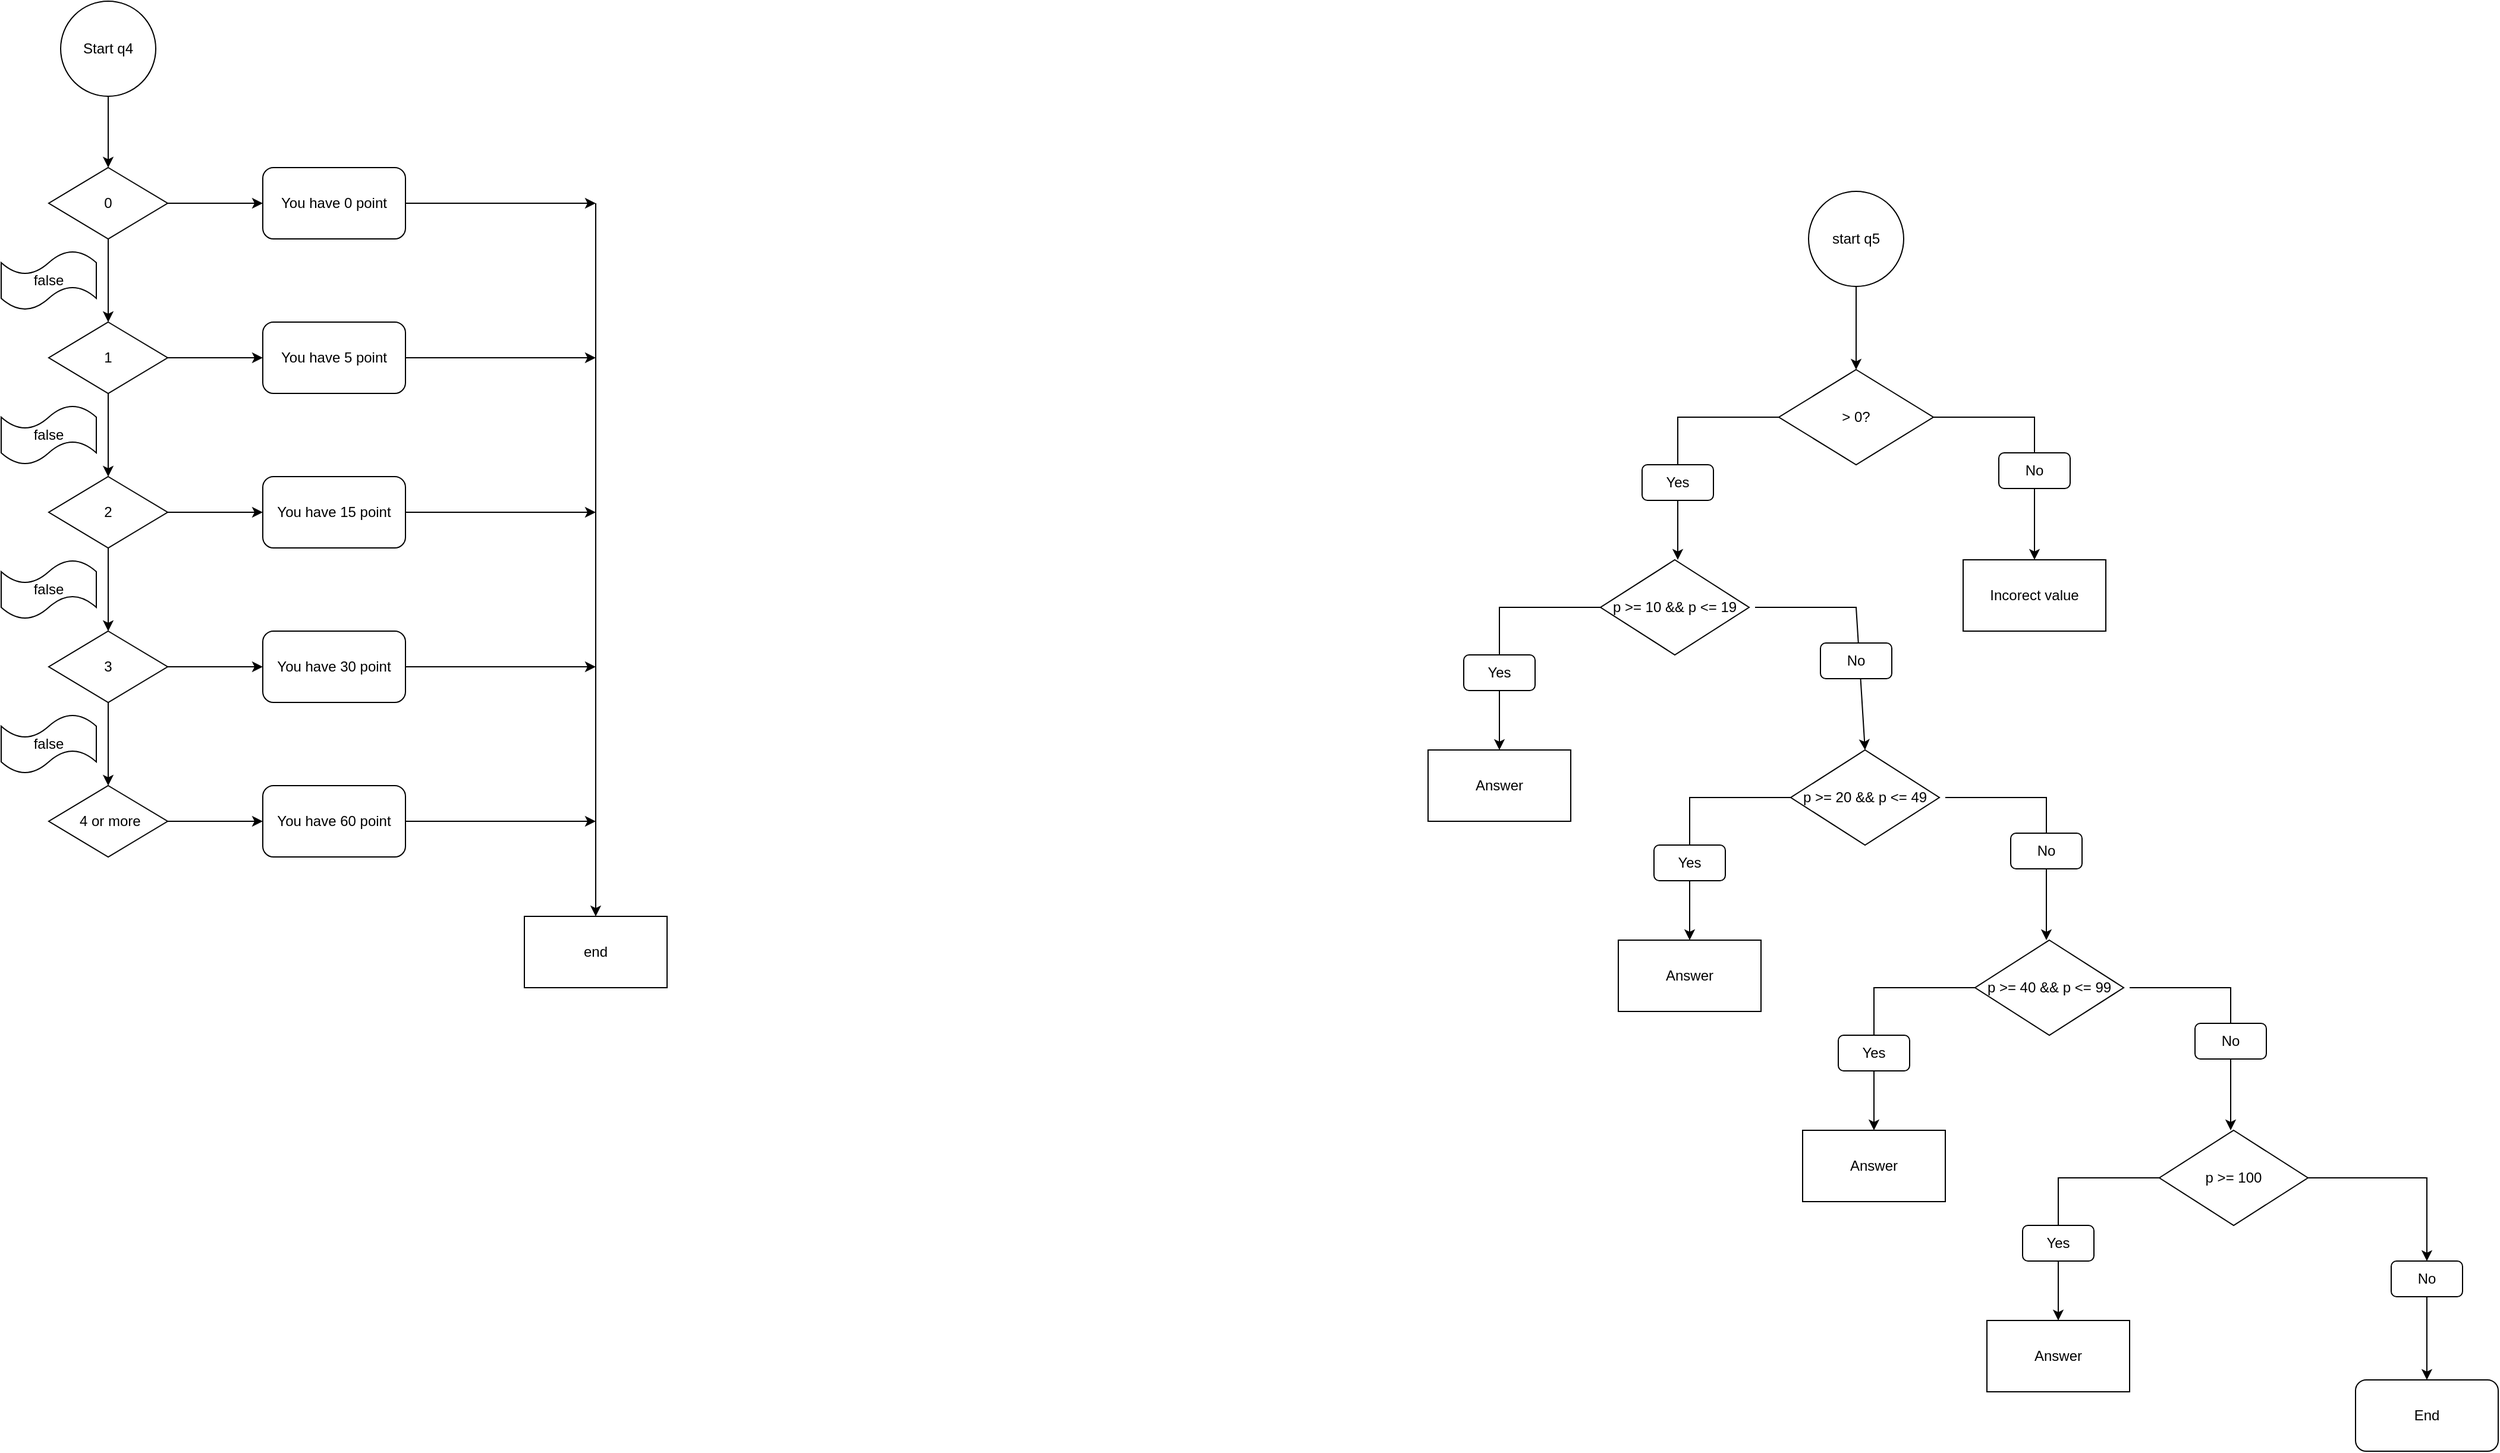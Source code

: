 <mxfile version="20.8.22" type="device"><diagram name="Страница 1" id="0UpP3VttshMKVUnez_AD"><mxGraphModel dx="3000" dy="1546" grid="1" gridSize="10" guides="1" tooltips="1" connect="1" arrows="1" fold="1" page="1" pageScale="1" pageWidth="827" pageHeight="1169" math="0" shadow="0"><root><mxCell id="0"/><mxCell id="1" parent="0"/><mxCell id="zE6ul0pNgYJPUDKxl8gY-1" value="Start q4" style="ellipse;whiteSpace=wrap;html=1;" vertex="1" parent="1"><mxGeometry x="310" y="110" width="80" height="80" as="geometry"/></mxCell><mxCell id="zE6ul0pNgYJPUDKxl8gY-2" value="" style="endArrow=classic;html=1;rounded=0;" edge="1" parent="1"><mxGeometry width="50" height="50" relative="1" as="geometry"><mxPoint x="350" y="190" as="sourcePoint"/><mxPoint x="350" y="250" as="targetPoint"/></mxGeometry></mxCell><mxCell id="zE6ul0pNgYJPUDKxl8gY-3" value="0" style="rhombus;whiteSpace=wrap;html=1;" vertex="1" parent="1"><mxGeometry x="300" y="250" width="100" height="60" as="geometry"/></mxCell><mxCell id="zE6ul0pNgYJPUDKxl8gY-4" value="" style="endArrow=classic;html=1;rounded=0;" edge="1" parent="1" target="zE6ul0pNgYJPUDKxl8gY-5"><mxGeometry width="50" height="50" relative="1" as="geometry"><mxPoint x="400" y="280" as="sourcePoint"/><mxPoint x="480" y="280" as="targetPoint"/></mxGeometry></mxCell><mxCell id="zE6ul0pNgYJPUDKxl8gY-5" value="You have 0 point" style="rounded=1;whiteSpace=wrap;html=1;" vertex="1" parent="1"><mxGeometry x="480" y="250" width="120" height="60" as="geometry"/></mxCell><mxCell id="zE6ul0pNgYJPUDKxl8gY-6" value="" style="endArrow=classic;html=1;rounded=0;" edge="1" parent="1"><mxGeometry width="50" height="50" relative="1" as="geometry"><mxPoint x="350" y="310" as="sourcePoint"/><mxPoint x="350" y="380" as="targetPoint"/></mxGeometry></mxCell><mxCell id="zE6ul0pNgYJPUDKxl8gY-8" value="1" style="rhombus;whiteSpace=wrap;html=1;" vertex="1" parent="1"><mxGeometry x="300" y="380" width="100" height="60" as="geometry"/></mxCell><mxCell id="zE6ul0pNgYJPUDKxl8gY-9" value="" style="endArrow=classic;html=1;rounded=0;" edge="1" parent="1" target="zE6ul0pNgYJPUDKxl8gY-10"><mxGeometry width="50" height="50" relative="1" as="geometry"><mxPoint x="400" y="410" as="sourcePoint"/><mxPoint x="480" y="410" as="targetPoint"/></mxGeometry></mxCell><mxCell id="zE6ul0pNgYJPUDKxl8gY-10" value="You have 5 point" style="rounded=1;whiteSpace=wrap;html=1;" vertex="1" parent="1"><mxGeometry x="480" y="380" width="120" height="60" as="geometry"/></mxCell><mxCell id="zE6ul0pNgYJPUDKxl8gY-11" value="" style="endArrow=classic;html=1;rounded=0;" edge="1" parent="1"><mxGeometry width="50" height="50" relative="1" as="geometry"><mxPoint x="350" y="440" as="sourcePoint"/><mxPoint x="350" y="510" as="targetPoint"/></mxGeometry></mxCell><mxCell id="zE6ul0pNgYJPUDKxl8gY-12" value="2" style="rhombus;whiteSpace=wrap;html=1;" vertex="1" parent="1"><mxGeometry x="300" y="510" width="100" height="60" as="geometry"/></mxCell><mxCell id="zE6ul0pNgYJPUDKxl8gY-13" value="" style="endArrow=classic;html=1;rounded=0;" edge="1" parent="1" target="zE6ul0pNgYJPUDKxl8gY-14"><mxGeometry width="50" height="50" relative="1" as="geometry"><mxPoint x="400" y="540" as="sourcePoint"/><mxPoint x="480" y="540" as="targetPoint"/></mxGeometry></mxCell><mxCell id="zE6ul0pNgYJPUDKxl8gY-14" value="You have 15 point" style="rounded=1;whiteSpace=wrap;html=1;" vertex="1" parent="1"><mxGeometry x="480" y="510" width="120" height="60" as="geometry"/></mxCell><mxCell id="zE6ul0pNgYJPUDKxl8gY-15" value="" style="endArrow=classic;html=1;rounded=0;" edge="1" parent="1"><mxGeometry width="50" height="50" relative="1" as="geometry"><mxPoint x="350" y="570" as="sourcePoint"/><mxPoint x="350" y="640" as="targetPoint"/></mxGeometry></mxCell><mxCell id="zE6ul0pNgYJPUDKxl8gY-16" value="3" style="rhombus;whiteSpace=wrap;html=1;" vertex="1" parent="1"><mxGeometry x="300" y="640" width="100" height="60" as="geometry"/></mxCell><mxCell id="zE6ul0pNgYJPUDKxl8gY-17" value="" style="endArrow=classic;html=1;rounded=0;" edge="1" parent="1" target="zE6ul0pNgYJPUDKxl8gY-18"><mxGeometry width="50" height="50" relative="1" as="geometry"><mxPoint x="400" y="670" as="sourcePoint"/><mxPoint x="480" y="670" as="targetPoint"/></mxGeometry></mxCell><mxCell id="zE6ul0pNgYJPUDKxl8gY-18" value="You have 30 point" style="rounded=1;whiteSpace=wrap;html=1;" vertex="1" parent="1"><mxGeometry x="480" y="640" width="120" height="60" as="geometry"/></mxCell><mxCell id="zE6ul0pNgYJPUDKxl8gY-19" value="" style="endArrow=classic;html=1;rounded=0;" edge="1" parent="1"><mxGeometry width="50" height="50" relative="1" as="geometry"><mxPoint x="350" y="700" as="sourcePoint"/><mxPoint x="350" y="770" as="targetPoint"/></mxGeometry></mxCell><mxCell id="zE6ul0pNgYJPUDKxl8gY-20" value="&amp;nbsp;4 or more" style="rhombus;whiteSpace=wrap;html=1;" vertex="1" parent="1"><mxGeometry x="300" y="770" width="100" height="60" as="geometry"/></mxCell><mxCell id="zE6ul0pNgYJPUDKxl8gY-21" value="" style="endArrow=classic;html=1;rounded=0;" edge="1" parent="1" target="zE6ul0pNgYJPUDKxl8gY-22"><mxGeometry width="50" height="50" relative="1" as="geometry"><mxPoint x="400" y="800" as="sourcePoint"/><mxPoint x="480" y="800" as="targetPoint"/></mxGeometry></mxCell><mxCell id="zE6ul0pNgYJPUDKxl8gY-22" value="You have 60 point" style="rounded=1;whiteSpace=wrap;html=1;" vertex="1" parent="1"><mxGeometry x="480" y="770" width="120" height="60" as="geometry"/></mxCell><mxCell id="zE6ul0pNgYJPUDKxl8gY-24" value="false" style="shape=tape;whiteSpace=wrap;html=1;" vertex="1" parent="1"><mxGeometry x="260" y="320" width="80" height="50" as="geometry"/></mxCell><mxCell id="zE6ul0pNgYJPUDKxl8gY-25" value="false" style="shape=tape;whiteSpace=wrap;html=1;" vertex="1" parent="1"><mxGeometry x="260" y="450" width="80" height="50" as="geometry"/></mxCell><mxCell id="zE6ul0pNgYJPUDKxl8gY-26" value="false" style="shape=tape;whiteSpace=wrap;html=1;" vertex="1" parent="1"><mxGeometry x="260" y="580" width="80" height="50" as="geometry"/></mxCell><mxCell id="zE6ul0pNgYJPUDKxl8gY-27" value="false" style="shape=tape;whiteSpace=wrap;html=1;" vertex="1" parent="1"><mxGeometry x="260" y="710" width="80" height="50" as="geometry"/></mxCell><mxCell id="zE6ul0pNgYJPUDKxl8gY-29" value="" style="endArrow=classic;html=1;rounded=0;" edge="1" parent="1"><mxGeometry width="50" height="50" relative="1" as="geometry"><mxPoint x="600" y="280" as="sourcePoint"/><mxPoint x="760" y="280" as="targetPoint"/></mxGeometry></mxCell><mxCell id="zE6ul0pNgYJPUDKxl8gY-30" value="" style="endArrow=classic;html=1;rounded=0;" edge="1" parent="1"><mxGeometry width="50" height="50" relative="1" as="geometry"><mxPoint x="760" y="280" as="sourcePoint"/><mxPoint x="760" y="880" as="targetPoint"/></mxGeometry></mxCell><mxCell id="zE6ul0pNgYJPUDKxl8gY-31" value="" style="endArrow=classic;html=1;rounded=0;" edge="1" parent="1"><mxGeometry width="50" height="50" relative="1" as="geometry"><mxPoint x="600" y="800" as="sourcePoint"/><mxPoint x="760" y="800" as="targetPoint"/></mxGeometry></mxCell><mxCell id="zE6ul0pNgYJPUDKxl8gY-32" value="" style="endArrow=classic;html=1;rounded=0;exitX=1;exitY=0.5;exitDx=0;exitDy=0;" edge="1" parent="1" source="zE6ul0pNgYJPUDKxl8gY-18"><mxGeometry width="50" height="50" relative="1" as="geometry"><mxPoint x="690" y="740" as="sourcePoint"/><mxPoint x="760" y="670" as="targetPoint"/></mxGeometry></mxCell><mxCell id="zE6ul0pNgYJPUDKxl8gY-33" value="" style="endArrow=classic;html=1;rounded=0;" edge="1" parent="1"><mxGeometry width="50" height="50" relative="1" as="geometry"><mxPoint x="600" y="540" as="sourcePoint"/><mxPoint x="760" y="540" as="targetPoint"/></mxGeometry></mxCell><mxCell id="zE6ul0pNgYJPUDKxl8gY-35" value="" style="endArrow=classic;html=1;rounded=0;" edge="1" parent="1"><mxGeometry width="50" height="50" relative="1" as="geometry"><mxPoint x="600" y="410" as="sourcePoint"/><mxPoint x="760" y="410" as="targetPoint"/></mxGeometry></mxCell><mxCell id="zE6ul0pNgYJPUDKxl8gY-36" value="end" style="rounded=0;whiteSpace=wrap;html=1;" vertex="1" parent="1"><mxGeometry x="700" y="880" width="120" height="60" as="geometry"/></mxCell><mxCell id="zE6ul0pNgYJPUDKxl8gY-37" value="start q5" style="ellipse;whiteSpace=wrap;html=1;aspect=fixed;" vertex="1" parent="1"><mxGeometry x="1780" y="270" width="80" height="80" as="geometry"/></mxCell><mxCell id="zE6ul0pNgYJPUDKxl8gY-41" value="" style="endArrow=classic;html=1;rounded=0;exitX=0.5;exitY=1;exitDx=0;exitDy=0;" edge="1" parent="1" source="zE6ul0pNgYJPUDKxl8gY-37"><mxGeometry width="50" height="50" relative="1" as="geometry"><mxPoint x="1740" y="450" as="sourcePoint"/><mxPoint x="1820" y="420" as="targetPoint"/></mxGeometry></mxCell><mxCell id="zE6ul0pNgYJPUDKxl8gY-42" value="&amp;gt; 0?" style="rhombus;whiteSpace=wrap;html=1;" vertex="1" parent="1"><mxGeometry x="1755" y="420" width="130" height="80" as="geometry"/></mxCell><mxCell id="zE6ul0pNgYJPUDKxl8gY-43" value="" style="endArrow=classic;html=1;rounded=0;" edge="1" parent="1"><mxGeometry width="50" height="50" relative="1" as="geometry"><mxPoint x="1885" y="460" as="sourcePoint"/><mxPoint x="1970" y="580" as="targetPoint"/><Array as="points"><mxPoint x="1970" y="460"/></Array></mxGeometry></mxCell><mxCell id="zE6ul0pNgYJPUDKxl8gY-44" value="" style="endArrow=classic;html=1;rounded=0;" edge="1" parent="1"><mxGeometry width="50" height="50" relative="1" as="geometry"><mxPoint x="1755" y="460" as="sourcePoint"/><mxPoint x="1670" y="580" as="targetPoint"/><Array as="points"><mxPoint x="1670" y="460"/></Array></mxGeometry></mxCell><mxCell id="zE6ul0pNgYJPUDKxl8gY-45" value="Yes" style="rounded=1;whiteSpace=wrap;html=1;" vertex="1" parent="1"><mxGeometry x="1640" y="500" width="60" height="30" as="geometry"/></mxCell><mxCell id="zE6ul0pNgYJPUDKxl8gY-48" value="No" style="rounded=1;whiteSpace=wrap;html=1;" vertex="1" parent="1"><mxGeometry x="1940" y="490" width="60" height="30" as="geometry"/></mxCell><mxCell id="zE6ul0pNgYJPUDKxl8gY-49" value="Incorect value" style="rounded=0;whiteSpace=wrap;html=1;" vertex="1" parent="1"><mxGeometry x="1910" y="580" width="120" height="60" as="geometry"/></mxCell><mxCell id="zE6ul0pNgYJPUDKxl8gY-50" value="p &amp;gt;= 10 &amp;amp;&amp;amp; p &amp;lt;= 19" style="rhombus;whiteSpace=wrap;html=1;" vertex="1" parent="1"><mxGeometry x="1605" y="580" width="125" height="80" as="geometry"/></mxCell><mxCell id="zE6ul0pNgYJPUDKxl8gY-51" value="" style="endArrow=classic;html=1;rounded=0;entryX=0.5;entryY=0;entryDx=0;entryDy=0;" edge="1" parent="1" target="zE6ul0pNgYJPUDKxl8gY-57"><mxGeometry width="50" height="50" relative="1" as="geometry"><mxPoint x="1735" y="620" as="sourcePoint"/><mxPoint x="1820" y="740" as="targetPoint"/><Array as="points"><mxPoint x="1820" y="620"/></Array></mxGeometry></mxCell><mxCell id="zE6ul0pNgYJPUDKxl8gY-52" value="" style="endArrow=classic;html=1;rounded=0;" edge="1" parent="1"><mxGeometry width="50" height="50" relative="1" as="geometry"><mxPoint x="1605" y="620" as="sourcePoint"/><mxPoint x="1520" y="740" as="targetPoint"/><Array as="points"><mxPoint x="1520" y="620"/></Array></mxGeometry></mxCell><mxCell id="zE6ul0pNgYJPUDKxl8gY-53" value="Yes" style="rounded=1;whiteSpace=wrap;html=1;" vertex="1" parent="1"><mxGeometry x="1490" y="660" width="60" height="30" as="geometry"/></mxCell><mxCell id="zE6ul0pNgYJPUDKxl8gY-54" value="No" style="rounded=1;whiteSpace=wrap;html=1;" vertex="1" parent="1"><mxGeometry x="1790" y="650" width="60" height="30" as="geometry"/></mxCell><mxCell id="zE6ul0pNgYJPUDKxl8gY-55" value="Answer" style="rounded=0;whiteSpace=wrap;html=1;" vertex="1" parent="1"><mxGeometry x="1460" y="740" width="120" height="60" as="geometry"/></mxCell><mxCell id="zE6ul0pNgYJPUDKxl8gY-57" value="p &amp;gt;= 20 &amp;amp;&amp;amp; p &amp;lt;= 49" style="rhombus;whiteSpace=wrap;html=1;" vertex="1" parent="1"><mxGeometry x="1765" y="740" width="125" height="80" as="geometry"/></mxCell><mxCell id="zE6ul0pNgYJPUDKxl8gY-58" value="" style="endArrow=classic;html=1;rounded=0;" edge="1" parent="1"><mxGeometry width="50" height="50" relative="1" as="geometry"><mxPoint x="1895" y="780" as="sourcePoint"/><mxPoint x="1980" y="900" as="targetPoint"/><Array as="points"><mxPoint x="1980" y="780"/></Array></mxGeometry></mxCell><mxCell id="zE6ul0pNgYJPUDKxl8gY-59" value="" style="endArrow=classic;html=1;rounded=0;" edge="1" parent="1"><mxGeometry width="50" height="50" relative="1" as="geometry"><mxPoint x="1765" y="780" as="sourcePoint"/><mxPoint x="1680" y="900" as="targetPoint"/><Array as="points"><mxPoint x="1680" y="780"/></Array></mxGeometry></mxCell><mxCell id="zE6ul0pNgYJPUDKxl8gY-60" value="Yes" style="rounded=1;whiteSpace=wrap;html=1;" vertex="1" parent="1"><mxGeometry x="1650" y="820" width="60" height="30" as="geometry"/></mxCell><mxCell id="zE6ul0pNgYJPUDKxl8gY-61" value="No" style="rounded=1;whiteSpace=wrap;html=1;" vertex="1" parent="1"><mxGeometry x="1950" y="810" width="60" height="30" as="geometry"/></mxCell><mxCell id="zE6ul0pNgYJPUDKxl8gY-62" value="Answer" style="rounded=0;whiteSpace=wrap;html=1;" vertex="1" parent="1"><mxGeometry x="1620" y="900" width="120" height="60" as="geometry"/></mxCell><mxCell id="zE6ul0pNgYJPUDKxl8gY-64" value="p &amp;gt;= 40 &amp;amp;&amp;amp; p &amp;lt;= 99" style="rhombus;whiteSpace=wrap;html=1;" vertex="1" parent="1"><mxGeometry x="1920" y="900" width="125" height="80" as="geometry"/></mxCell><mxCell id="zE6ul0pNgYJPUDKxl8gY-65" value="" style="endArrow=classic;html=1;rounded=0;" edge="1" parent="1"><mxGeometry width="50" height="50" relative="1" as="geometry"><mxPoint x="2050" y="940" as="sourcePoint"/><mxPoint x="2135" y="1060" as="targetPoint"/><Array as="points"><mxPoint x="2135" y="940"/></Array></mxGeometry></mxCell><mxCell id="zE6ul0pNgYJPUDKxl8gY-66" value="" style="endArrow=classic;html=1;rounded=0;" edge="1" parent="1"><mxGeometry width="50" height="50" relative="1" as="geometry"><mxPoint x="1920" y="940" as="sourcePoint"/><mxPoint x="1835" y="1060" as="targetPoint"/><Array as="points"><mxPoint x="1835" y="940"/></Array></mxGeometry></mxCell><mxCell id="zE6ul0pNgYJPUDKxl8gY-67" value="Yes" style="rounded=1;whiteSpace=wrap;html=1;" vertex="1" parent="1"><mxGeometry x="1805" y="980" width="60" height="30" as="geometry"/></mxCell><mxCell id="zE6ul0pNgYJPUDKxl8gY-68" value="No" style="rounded=1;whiteSpace=wrap;html=1;" vertex="1" parent="1"><mxGeometry x="2105" y="970" width="60" height="30" as="geometry"/></mxCell><mxCell id="zE6ul0pNgYJPUDKxl8gY-69" value="Answer" style="rounded=0;whiteSpace=wrap;html=1;" vertex="1" parent="1"><mxGeometry x="1775" y="1060" width="120" height="60" as="geometry"/></mxCell><mxCell id="zE6ul0pNgYJPUDKxl8gY-70" value="p &amp;gt;= 100" style="rhombus;whiteSpace=wrap;html=1;" vertex="1" parent="1"><mxGeometry x="2075" y="1060" width="125" height="80" as="geometry"/></mxCell><mxCell id="zE6ul0pNgYJPUDKxl8gY-72" value="" style="endArrow=classic;html=1;rounded=0;" edge="1" parent="1"><mxGeometry width="50" height="50" relative="1" as="geometry"><mxPoint x="2075" y="1100" as="sourcePoint"/><mxPoint x="1990" y="1220" as="targetPoint"/><Array as="points"><mxPoint x="1990" y="1100"/></Array></mxGeometry></mxCell><mxCell id="zE6ul0pNgYJPUDKxl8gY-73" value="Yes" style="rounded=1;whiteSpace=wrap;html=1;" vertex="1" parent="1"><mxGeometry x="1960" y="1140" width="60" height="30" as="geometry"/></mxCell><mxCell id="zE6ul0pNgYJPUDKxl8gY-74" value="No" style="rounded=1;whiteSpace=wrap;html=1;" vertex="1" parent="1"><mxGeometry x="2270" y="1170" width="60" height="30" as="geometry"/></mxCell><mxCell id="zE6ul0pNgYJPUDKxl8gY-75" value="Answer" style="rounded=0;whiteSpace=wrap;html=1;" vertex="1" parent="1"><mxGeometry x="1930" y="1220" width="120" height="60" as="geometry"/></mxCell><mxCell id="zE6ul0pNgYJPUDKxl8gY-82" value="" style="endArrow=classic;html=1;rounded=0;exitX=1;exitY=0.5;exitDx=0;exitDy=0;entryX=0.5;entryY=0;entryDx=0;entryDy=0;" edge="1" parent="1" source="zE6ul0pNgYJPUDKxl8gY-70" target="zE6ul0pNgYJPUDKxl8gY-74"><mxGeometry width="50" height="50" relative="1" as="geometry"><mxPoint x="2160" y="1200" as="sourcePoint"/><mxPoint x="2290" y="1100" as="targetPoint"/><Array as="points"><mxPoint x="2300" y="1100"/></Array></mxGeometry></mxCell><mxCell id="zE6ul0pNgYJPUDKxl8gY-84" value="" style="endArrow=classic;html=1;rounded=0;exitX=0.5;exitY=1;exitDx=0;exitDy=0;" edge="1" parent="1" source="zE6ul0pNgYJPUDKxl8gY-74" target="zE6ul0pNgYJPUDKxl8gY-85"><mxGeometry width="50" height="50" relative="1" as="geometry"><mxPoint x="2160" y="1200" as="sourcePoint"/><mxPoint x="2300" y="1260" as="targetPoint"/></mxGeometry></mxCell><mxCell id="zE6ul0pNgYJPUDKxl8gY-85" value="End" style="rounded=1;whiteSpace=wrap;html=1;" vertex="1" parent="1"><mxGeometry x="2240" y="1270.0" width="120" height="60" as="geometry"/></mxCell></root></mxGraphModel></diagram></mxfile>
